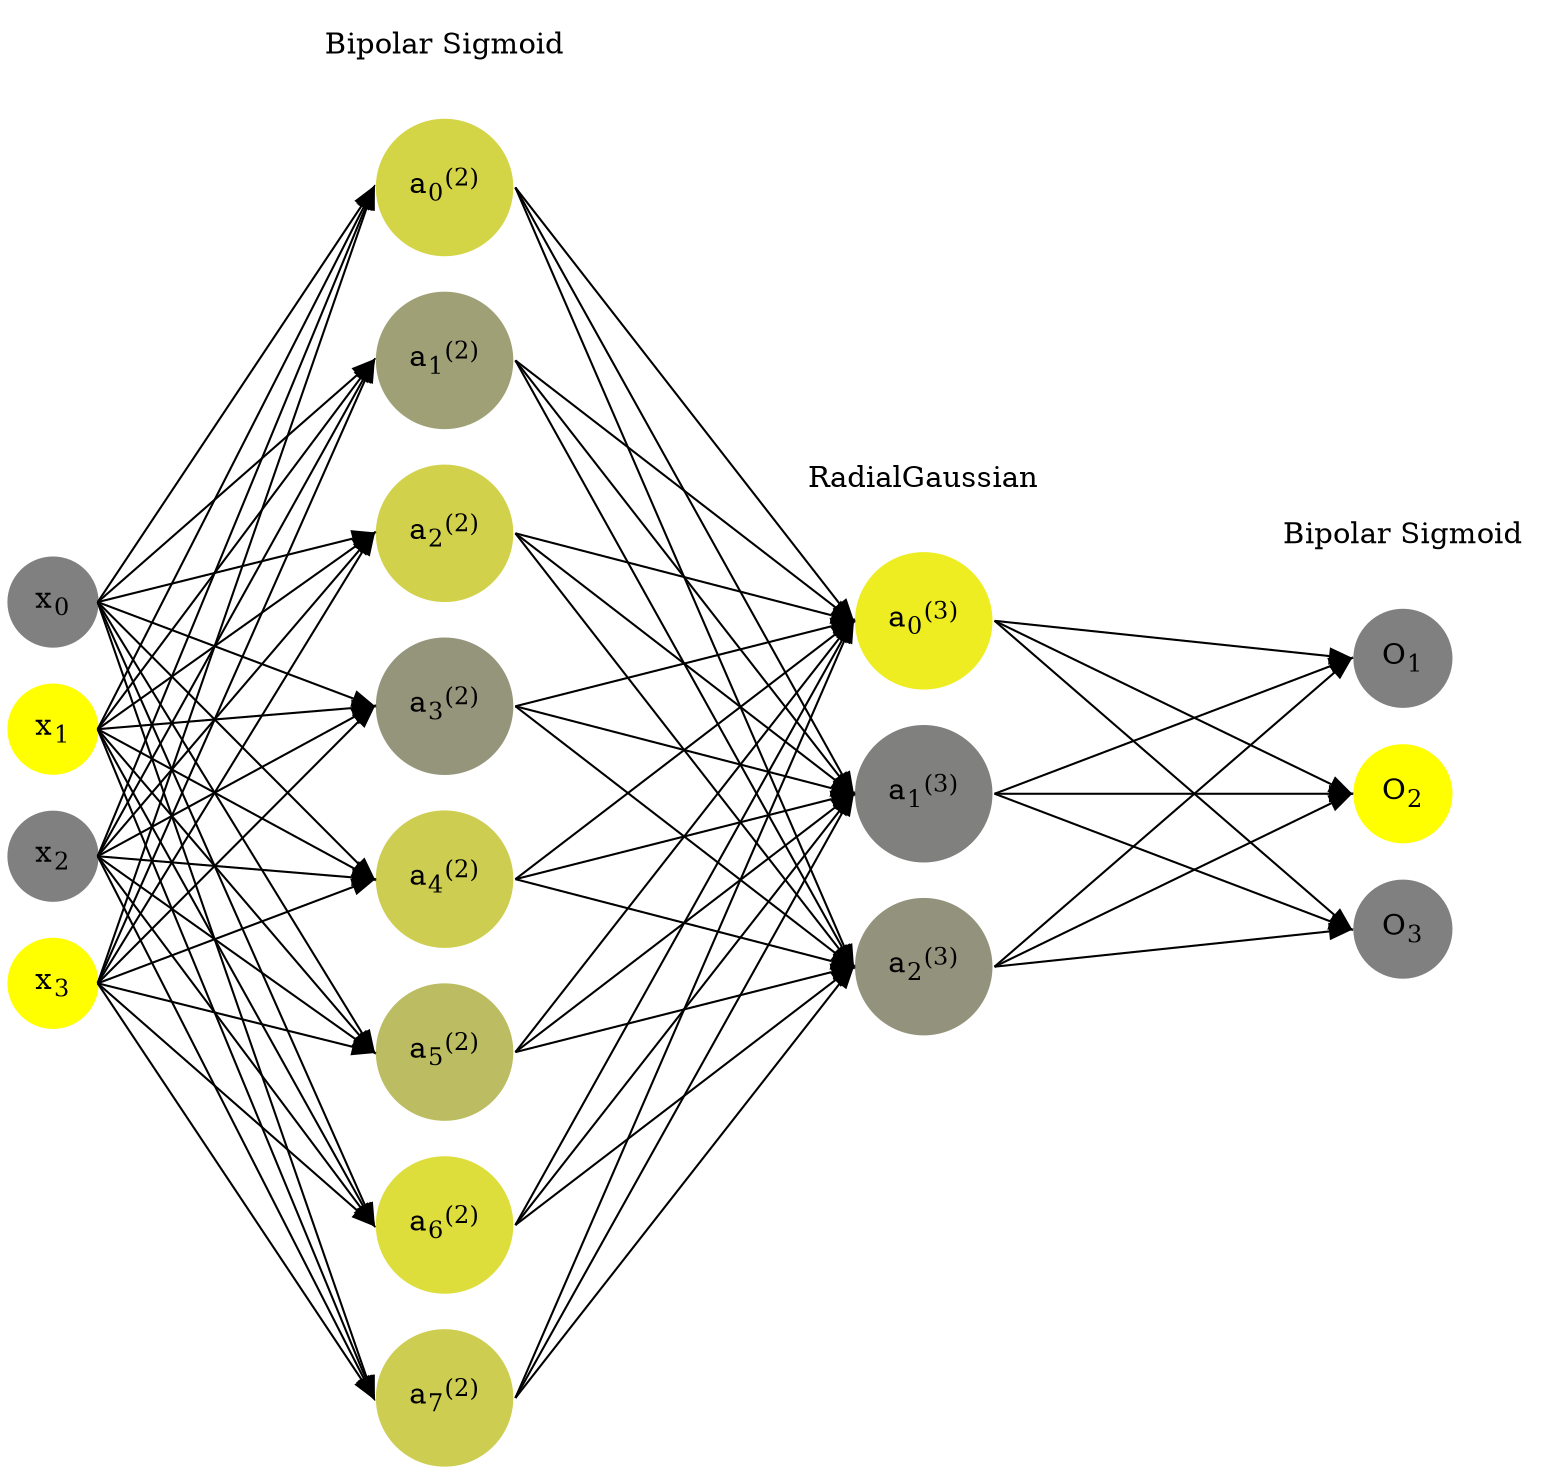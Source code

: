 digraph G {
	rankdir = LR;
	splines=false;
	edge[style=invis];
	ranksep= 1.4;
	{
	node [shape=circle, color="0.1667, 0.0, 0.5", style=filled, fillcolor="0.1667, 0.0, 0.5"];
	x0 [label=<x<sub>0</sub>>];
	}
	{
	node [shape=circle, color="0.1667, 1.0, 1.0", style=filled, fillcolor="0.1667, 1.0, 1.0"];
	x1 [label=<x<sub>1</sub>>];
	}
	{
	node [shape=circle, color="0.1667, 0.0, 0.5", style=filled, fillcolor="0.1667, 0.0, 0.5"];
	x2 [label=<x<sub>2</sub>>];
	}
	{
	node [shape=circle, color="0.1667, 1.0, 1.0", style=filled, fillcolor="0.1667, 1.0, 1.0"];
	x3 [label=<x<sub>3</sub>>];
	}
	{
	node [shape=circle, color="0.1667, 0.663476, 0.831738", style=filled, fillcolor="0.1667, 0.663476, 0.831738"];
	a02 [label=<a<sub>0</sub><sup>(2)</sup>>];
	}
	{
	node [shape=circle, color="0.1667, 0.252311, 0.626156", style=filled, fillcolor="0.1667, 0.252311, 0.626156"];
	a12 [label=<a<sub>1</sub><sup>(2)</sup>>];
	}
	{
	node [shape=circle, color="0.1667, 0.639531, 0.819765", style=filled, fillcolor="0.1667, 0.639531, 0.819765"];
	a22 [label=<a<sub>2</sub><sup>(2)</sup>>];
	}
	{
	node [shape=circle, color="0.1667, 0.166753, 0.583376", style=filled, fillcolor="0.1667, 0.166753, 0.583376"];
	a32 [label=<a<sub>3</sub><sup>(2)</sup>>];
	}
	{
	node [shape=circle, color="0.1667, 0.605418, 0.802709", style=filled, fillcolor="0.1667, 0.605418, 0.802709"];
	a42 [label=<a<sub>4</sub><sup>(2)</sup>>];
	}
	{
	node [shape=circle, color="0.1667, 0.476092, 0.738046", style=filled, fillcolor="0.1667, 0.476092, 0.738046"];
	a52 [label=<a<sub>5</sub><sup>(2)</sup>>];
	}
	{
	node [shape=circle, color="0.1667, 0.727575, 0.863787", style=filled, fillcolor="0.1667, 0.727575, 0.863787"];
	a62 [label=<a<sub>6</sub><sup>(2)</sup>>];
	}
	{
	node [shape=circle, color="0.1667, 0.601688, 0.800844", style=filled, fillcolor="0.1667, 0.601688, 0.800844"];
	a72 [label=<a<sub>7</sub><sup>(2)</sup>>];
	}
	{
	node [shape=circle, color="0.1667, 0.857000, 0.928500", style=filled, fillcolor="0.1667, 0.857000, 0.928500"];
	a03 [label=<a<sub>0</sub><sup>(3)</sup>>];
	}
	{
	node [shape=circle, color="0.1667, 0.007166, 0.503583", style=filled, fillcolor="0.1667, 0.007166, 0.503583"];
	a13 [label=<a<sub>1</sub><sup>(3)</sup>>];
	}
	{
	node [shape=circle, color="0.1667, 0.150396, 0.575198", style=filled, fillcolor="0.1667, 0.150396, 0.575198"];
	a23 [label=<a<sub>2</sub><sup>(3)</sup>>];
	}
	{
	node [shape=circle, color="0.1667, 0.0, 0.5", style=filled, fillcolor="0.1667, 0.0, 0.5"];
	O1 [label=<O<sub>1</sub>>];
	}
	{
	node [shape=circle, color="0.1667, 1.0, 1.0", style=filled, fillcolor="0.1667, 1.0, 1.0"];
	O2 [label=<O<sub>2</sub>>];
	}
	{
	node [shape=circle, color="0.1667, 0.0, 0.5", style=filled, fillcolor="0.1667, 0.0, 0.5"];
	O3 [label=<O<sub>3</sub>>];
	}
	{
	rank=same;
	x0->x1->x2->x3;
	}
	{
	rank=same;
	a02->a12->a22->a32->a42->a52->a62->a72;
	}
	{
	rank=same;
	a03->a13->a23;
	}
	{
	rank=same;
	O1->O2->O3;
	}
	l1 [shape=plaintext,label="Bipolar Sigmoid"];
	l1->a02;
	{rank=same; l1;a02};
	l2 [shape=plaintext,label="RadialGaussian"];
	l2->a03;
	{rank=same; l2;a03};
	l3 [shape=plaintext,label="Bipolar Sigmoid"];
	l3->O1;
	{rank=same; l3;O1};
edge[style=solid, tailport=e, headport=w];
	{x0;x1;x2;x3} -> {a02;a12;a22;a32;a42;a52;a62;a72};
	{a02;a12;a22;a32;a42;a52;a62;a72} -> {a03;a13;a23};
	{a03;a13;a23} -> {O1,O2,O3};
}